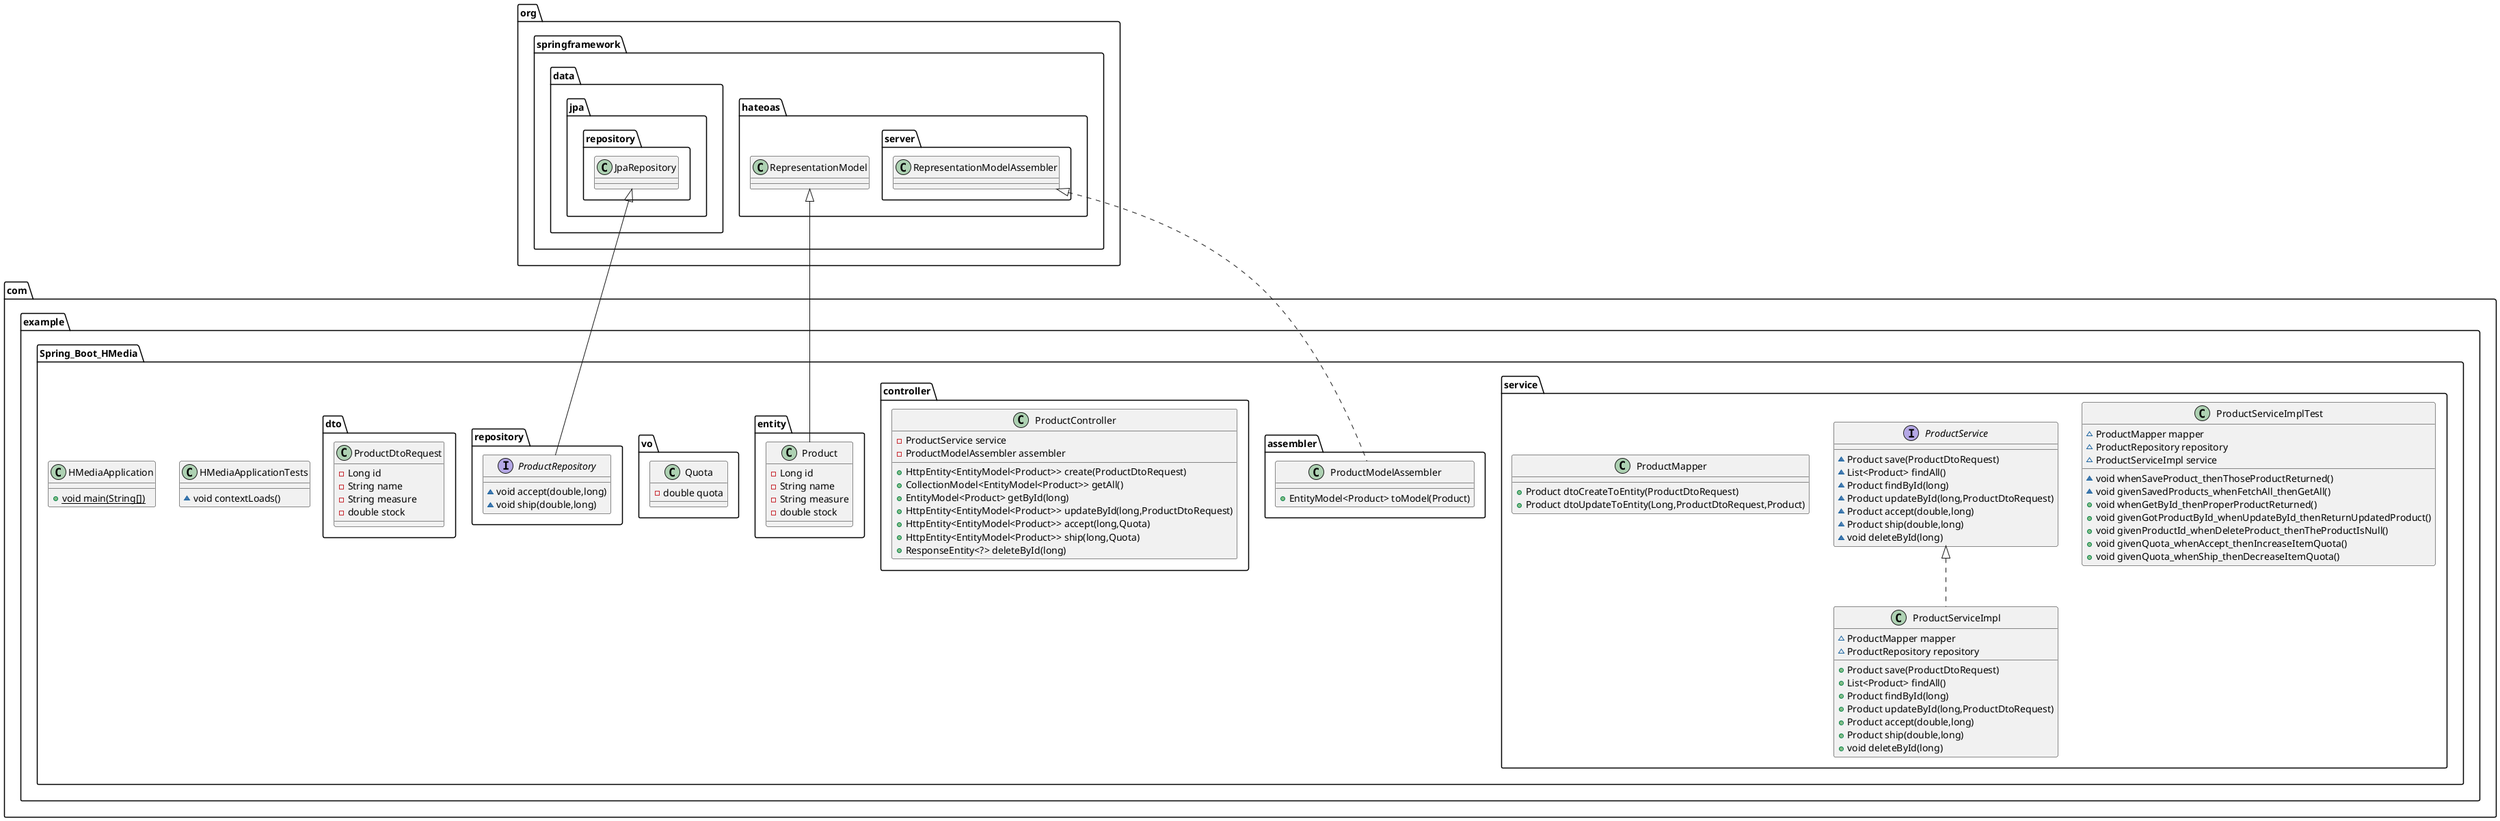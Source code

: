 @startuml
class com.example.Spring_Boot_HMedia.service.ProductServiceImplTest {
~ ProductMapper mapper
~ ProductRepository repository
~ ProductServiceImpl service
~ void whenSaveProduct_thenThoseProductReturned()
~ void givenSavedProducts_whenFetchAll_thenGetAll()
+ void whenGetById_thenProperProductReturned()
+ void givenGotProductById_whenUpdateById_thenReturnUpdatedProduct()
+ void givenProductId_whenDeleteProduct_thenTheProductIsNull()
+ void givenQuota_whenAccept_thenIncreaseItemQuota()
+ void givenQuota_whenShip_thenDecreaseItemQuota()
}


interface com.example.Spring_Boot_HMedia.service.ProductService {
~ Product save(ProductDtoRequest)
~ List<Product> findAll()
~ Product findById(long)
~ Product updateById(long,ProductDtoRequest)
~ Product accept(double,long)
~ Product ship(double,long)
~ void deleteById(long)
}

class com.example.Spring_Boot_HMedia.assembler.ProductModelAssembler {
+ EntityModel<Product> toModel(Product)
}

class com.example.Spring_Boot_HMedia.controller.ProductController {
- ProductService service
- ProductModelAssembler assembler
+ HttpEntity<EntityModel<Product>> create(ProductDtoRequest)
+ CollectionModel<EntityModel<Product>> getAll()
+ EntityModel<Product> getById(long)
+ HttpEntity<EntityModel<Product>> updateById(long,ProductDtoRequest)
+ HttpEntity<EntityModel<Product>> accept(long,Quota)
+ HttpEntity<EntityModel<Product>> ship(long,Quota)
+ ResponseEntity<?> deleteById(long)
}


class com.example.Spring_Boot_HMedia.entity.Product {
- Long id
- String name
- String measure
- double stock
}

class com.example.Spring_Boot_HMedia.vo.Quota {
- double quota
}

class com.example.Spring_Boot_HMedia.HMediaApplicationTests {
~ void contextLoads()
}

interface com.example.Spring_Boot_HMedia.repository.ProductRepository {
~ void accept(double,long)
~ void ship(double,long)
}

class com.example.Spring_Boot_HMedia.service.ProductMapper {
+ Product dtoCreateToEntity(ProductDtoRequest)
+ Product dtoUpdateToEntity(Long,ProductDtoRequest,Product)
}

class com.example.Spring_Boot_HMedia.service.ProductServiceImpl {
~ ProductMapper mapper
~ ProductRepository repository
+ Product save(ProductDtoRequest)
+ List<Product> findAll()
+ Product findById(long)
+ Product updateById(long,ProductDtoRequest)
+ Product accept(double,long)
+ Product ship(double,long)
+ void deleteById(long)
}


class com.example.Spring_Boot_HMedia.HMediaApplication {
+ {static} void main(String[])
}

class com.example.Spring_Boot_HMedia.dto.ProductDtoRequest {
- Long id
- String name
- String measure
- double stock
}



org.springframework.hateoas.server.RepresentationModelAssembler <|.. com.example.Spring_Boot_HMedia.assembler.ProductModelAssembler
org.springframework.hateoas.RepresentationModel <|-- com.example.Spring_Boot_HMedia.entity.Product
org.springframework.data.jpa.repository.JpaRepository <|-- com.example.Spring_Boot_HMedia.repository.ProductRepository
com.example.Spring_Boot_HMedia.service.ProductService <|.. com.example.Spring_Boot_HMedia.service.ProductServiceImpl
@enduml